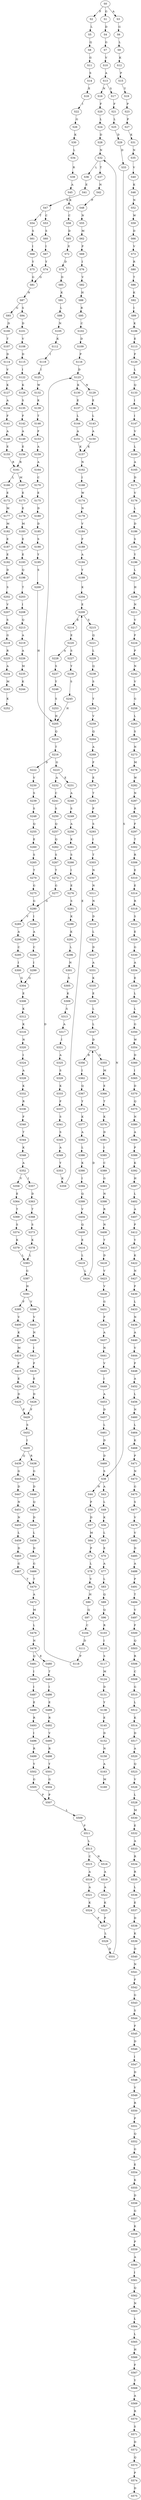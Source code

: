 strict digraph  {
	S0 -> S1 [ label = G ];
	S0 -> S2 [ label = F ];
	S0 -> S3 [ label = A ];
	S1 -> S4 [ label = D ];
	S2 -> S5 [ label = L ];
	S3 -> S6 [ label = G ];
	S4 -> S7 [ label = G ];
	S5 -> S8 [ label = Q ];
	S6 -> S9 [ label = L ];
	S7 -> S10 [ label = V ];
	S8 -> S11 [ label = G ];
	S9 -> S12 [ label = K ];
	S10 -> S13 [ label = A ];
	S11 -> S14 [ label = S ];
	S12 -> S15 [ label = P ];
	S13 -> S16 [ label = N ];
	S13 -> S17 [ label = S ];
	S14 -> S18 [ label = E ];
	S15 -> S19 [ label = Y ];
	S16 -> S20 [ label = F ];
	S17 -> S21 [ label = F ];
	S18 -> S22 [ label = I ];
	S19 -> S23 [ label = P ];
	S20 -> S24 [ label = L ];
	S21 -> S25 [ label = L ];
	S22 -> S26 [ label = G ];
	S23 -> S27 [ label = P ];
	S24 -> S28 [ label = D ];
	S25 -> S29 [ label = D ];
	S26 -> S30 [ label = K ];
	S27 -> S31 [ label = K ];
	S28 -> S32 [ label = N ];
	S29 -> S33 [ label = D ];
	S30 -> S34 [ label = L ];
	S31 -> S35 [ label = N ];
	S32 -> S36 [ label = L ];
	S32 -> S37 [ label = T ];
	S33 -> S38 [ label = S ];
	S34 -> S39 [ label = R ];
	S35 -> S40 [ label = V ];
	S36 -> S41 [ label = E ];
	S37 -> S42 [ label = N ];
	S38 -> S43 [ label = A ];
	S38 -> S44 [ label = N ];
	S39 -> S45 [ label = A ];
	S40 -> S46 [ label = K ];
	S41 -> S47 [ label = N ];
	S42 -> S48 [ label = P ];
	S43 -> S49 [ label = L ];
	S44 -> S50 [ label = P ];
	S45 -> S51 [ label = K ];
	S46 -> S52 [ label = N ];
	S47 -> S53 [ label = C ];
	S47 -> S54 [ label = T ];
	S48 -> S55 [ label = N ];
	S49 -> S56 [ label = K ];
	S50 -> S57 [ label = D ];
	S51 -> S58 [ label = C ];
	S52 -> S59 [ label = W ];
	S53 -> S60 [ label = S ];
	S54 -> S61 [ label = S ];
	S55 -> S62 [ label = M ];
	S56 -> S63 [ label = L ];
	S57 -> S64 [ label = M ];
	S58 -> S65 [ label = D ];
	S59 -> S66 [ label = D ];
	S60 -> S67 [ label = I ];
	S61 -> S68 [ label = I ];
	S62 -> S69 [ label = P ];
	S63 -> S70 [ label = E ];
	S64 -> S71 [ label = P ];
	S65 -> S72 [ label = E ];
	S66 -> S73 [ label = V ];
	S67 -> S74 [ label = Y ];
	S68 -> S75 [ label = Y ];
	S69 -> S76 [ label = I ];
	S70 -> S77 [ label = A ];
	S71 -> S78 [ label = L ];
	S72 -> S79 [ label = D ];
	S73 -> S80 [ label = R ];
	S74 -> S81 [ label = G ];
	S75 -> S81 [ label = G ];
	S76 -> S82 [ label = V ];
	S77 -> S83 [ label = L ];
	S78 -> S84 [ label = V ];
	S79 -> S85 [ label = D ];
	S80 -> S86 [ label = T ];
	S81 -> S87 [ label = N ];
	S82 -> S88 [ label = H ];
	S83 -> S89 [ label = Q ];
	S84 -> S90 [ label = H ];
	S85 -> S91 [ label = K ];
	S86 -> S92 [ label = K ];
	S87 -> S93 [ label = G ];
	S87 -> S94 [ label = S ];
	S88 -> S95 [ label = R ];
	S89 -> S96 [ label = Q ];
	S90 -> S97 [ label = Q ];
	S91 -> S98 [ label = L ];
	S92 -> S99 [ label = I ];
	S93 -> S100 [ label = D ];
	S94 -> S101 [ label = D ];
	S95 -> S102 [ label = C ];
	S96 -> S103 [ label = R ];
	S97 -> S104 [ label = C ];
	S98 -> S105 [ label = N ];
	S99 -> S106 [ label = K ];
	S100 -> S107 [ label = T ];
	S101 -> S108 [ label = V ];
	S102 -> S109 [ label = D ];
	S103 -> S110 [ label = I ];
	S104 -> S111 [ label = D ];
	S105 -> S112 [ label = K ];
	S106 -> S113 [ label = E ];
	S107 -> S114 [ label = D ];
	S108 -> S115 [ label = D ];
	S109 -> S116 [ label = P ];
	S110 -> S117 [ label = S ];
	S111 -> S118 [ label = P ];
	S112 -> S119 [ label = I ];
	S113 -> S120 [ label = F ];
	S114 -> S121 [ label = V ];
	S115 -> S122 [ label = I ];
	S116 -> S123 [ label = D ];
	S117 -> S124 [ label = M ];
	S118 -> S123 [ label = D ];
	S119 -> S125 [ label = I ];
	S120 -> S126 [ label = L ];
	S121 -> S127 [ label = K ];
	S122 -> S128 [ label = K ];
	S123 -> S129 [ label = N ];
	S123 -> S130 [ label = K ];
	S124 -> S131 [ label = D ];
	S125 -> S132 [ label = W ];
	S126 -> S133 [ label = Q ];
	S127 -> S134 [ label = A ];
	S128 -> S135 [ label = S ];
	S129 -> S136 [ label = E ];
	S130 -> S137 [ label = E ];
	S131 -> S138 [ label = Y ];
	S132 -> S139 [ label = K ];
	S133 -> S140 [ label = I ];
	S134 -> S141 [ label = F ];
	S135 -> S142 [ label = F ];
	S136 -> S143 [ label = L ];
	S137 -> S144 [ label = L ];
	S138 -> S145 [ label = E ];
	S139 -> S146 [ label = T ];
	S140 -> S147 [ label = I ];
	S141 -> S148 [ label = A ];
	S142 -> S149 [ label = A ];
	S143 -> S150 [ label = A ];
	S144 -> S151 [ label = A ];
	S145 -> S152 [ label = D ];
	S146 -> S153 [ label = F ];
	S147 -> S154 [ label = V ];
	S148 -> S155 [ label = E ];
	S149 -> S156 [ label = E ];
	S150 -> S157 [ label = K ];
	S151 -> S157 [ label = K ];
	S152 -> S158 [ label = N ];
	S153 -> S159 [ label = A ];
	S154 -> S160 [ label = L ];
	S155 -> S161 [ label = R ];
	S156 -> S161 [ label = R ];
	S157 -> S162 [ label = N ];
	S158 -> S163 [ label = A ];
	S159 -> S164 [ label = A ];
	S160 -> S165 [ label = A ];
	S161 -> S166 [ label = L ];
	S161 -> S167 [ label = M ];
	S162 -> S168 [ label = I ];
	S163 -> S169 [ label = M ];
	S164 -> S170 [ label = C ];
	S165 -> S171 [ label = D ];
	S166 -> S172 [ label = E ];
	S167 -> S173 [ label = E ];
	S168 -> S174 [ label = W ];
	S170 -> S175 [ label = E ];
	S171 -> S176 [ label = V ];
	S172 -> S177 [ label = M ];
	S173 -> S178 [ label = E ];
	S174 -> S179 [ label = N ];
	S175 -> S180 [ label = D ];
	S176 -> S181 [ label = L ];
	S177 -> S182 [ label = M ];
	S178 -> S183 [ label = M ];
	S179 -> S184 [ label = V ];
	S180 -> S185 [ label = D ];
	S181 -> S186 [ label = D ];
	S182 -> S187 [ label = E ];
	S183 -> S188 [ label = E ];
	S184 -> S189 [ label = F ];
	S185 -> S190 [ label = S ];
	S186 -> S191 [ label = S ];
	S187 -> S192 [ label = E ];
	S188 -> S193 [ label = E ];
	S189 -> S194 [ label = A ];
	S190 -> S195 [ label = Y ];
	S191 -> S196 [ label = Y ];
	S192 -> S197 [ label = D ];
	S193 -> S198 [ label = Q ];
	S194 -> S199 [ label = Y ];
	S195 -> S200 [ label = S ];
	S196 -> S201 [ label = L ];
	S197 -> S202 [ label = S ];
	S198 -> S203 [ label = T ];
	S199 -> S204 [ label = K ];
	S200 -> S205 [ label = H ];
	S201 -> S206 [ label = H ];
	S202 -> S207 [ label = V ];
	S203 -> S208 [ label = I ];
	S204 -> S209 [ label = E ];
	S205 -> S210 [ label = Q ];
	S206 -> S211 [ label = N ];
	S207 -> S212 [ label = S ];
	S208 -> S213 [ label = Q ];
	S209 -> S214 [ label = E ];
	S209 -> S215 [ label = S ];
	S210 -> S216 [ label = T ];
	S211 -> S217 [ label = V ];
	S212 -> S218 [ label = G ];
	S213 -> S219 [ label = A ];
	S214 -> S220 [ label = E ];
	S215 -> S221 [ label = Q ];
	S216 -> S222 [ label = D ];
	S216 -> S223 [ label = G ];
	S217 -> S224 [ label = F ];
	S218 -> S225 [ label = R ];
	S219 -> S226 [ label = A ];
	S220 -> S227 [ label = S ];
	S220 -> S228 [ label = A ];
	S221 -> S229 [ label = L ];
	S222 -> S230 [ label = V ];
	S223 -> S231 [ label = E ];
	S223 -> S232 [ label = A ];
	S224 -> S233 [ label = P ];
	S225 -> S234 [ label = A ];
	S226 -> S235 [ label = M ];
	S227 -> S236 [ label = Y ];
	S228 -> S237 [ label = S ];
	S229 -> S238 [ label = Q ];
	S230 -> S239 [ label = S ];
	S231 -> S240 [ label = A ];
	S232 -> S241 [ label = C ];
	S233 -> S242 [ label = N ];
	S234 -> S243 [ label = M ];
	S235 -> S244 [ label = K ];
	S236 -> S245 [ label = S ];
	S237 -> S246 [ label = Y ];
	S238 -> S247 [ label = S ];
	S239 -> S248 [ label = S ];
	S240 -> S249 [ label = S ];
	S241 -> S250 [ label = S ];
	S242 -> S251 [ label = V ];
	S243 -> S252 [ label = K ];
	S245 -> S205 [ label = H ];
	S246 -> S253 [ label = S ];
	S247 -> S254 [ label = Y ];
	S248 -> S255 [ label = Q ];
	S249 -> S256 [ label = A ];
	S250 -> S257 [ label = Q ];
	S251 -> S258 [ label = G ];
	S253 -> S205 [ label = H ];
	S254 -> S259 [ label = V ];
	S255 -> S260 [ label = E ];
	S256 -> S261 [ label = K ];
	S257 -> S262 [ label = Q ];
	S258 -> S263 [ label = L ];
	S259 -> S264 [ label = Q ];
	S260 -> S265 [ label = S ];
	S261 -> S266 [ label = S ];
	S262 -> S267 [ label = S ];
	S263 -> S268 [ label = S ];
	S264 -> S269 [ label = A ];
	S265 -> S270 [ label = T ];
	S266 -> S271 [ label = I ];
	S267 -> S272 [ label = T ];
	S268 -> S273 [ label = N ];
	S269 -> S274 [ label = F ];
	S270 -> S275 [ label = G ];
	S271 -> S276 [ label = E ];
	S272 -> S277 [ label = G ];
	S273 -> S278 [ label = M ];
	S274 -> S279 [ label = E ];
	S275 -> S280 [ label = G ];
	S276 -> S281 [ label = S ];
	S277 -> S280 [ label = G ];
	S278 -> S282 [ label = W ];
	S279 -> S283 [ label = T ];
	S280 -> S284 [ label = I ];
	S280 -> S285 [ label = V ];
	S281 -> S286 [ label = K ];
	S282 -> S287 [ label = N ];
	S283 -> S288 [ label = P ];
	S284 -> S289 [ label = A ];
	S285 -> S290 [ label = A ];
	S286 -> S291 [ label = K ];
	S287 -> S292 [ label = R ];
	S288 -> S293 [ label = S ];
	S289 -> S294 [ label = C ];
	S290 -> S295 [ label = C ];
	S291 -> S296 [ label = L ];
	S292 -> S297 [ label = F ];
	S293 -> S298 [ label = I ];
	S294 -> S299 [ label = I ];
	S295 -> S300 [ label = I ];
	S296 -> S301 [ label = N ];
	S297 -> S302 [ label = T ];
	S298 -> S303 [ label = T ];
	S299 -> S304 [ label = G ];
	S300 -> S304 [ label = G ];
	S301 -> S305 [ label = S ];
	S302 -> S306 [ label = R ];
	S303 -> S307 [ label = N ];
	S304 -> S308 [ label = E ];
	S305 -> S309 [ label = K ];
	S306 -> S310 [ label = E ];
	S307 -> S311 [ label = N ];
	S308 -> S312 [ label = K ];
	S309 -> S313 [ label = S ];
	S310 -> S314 [ label = E ];
	S311 -> S315 [ label = N ];
	S312 -> S316 [ label = K ];
	S313 -> S317 [ label = A ];
	S314 -> S318 [ label = R ];
	S315 -> S319 [ label = D ];
	S316 -> S320 [ label = N ];
	S317 -> S321 [ label = I ];
	S318 -> S322 [ label = S ];
	S319 -> S323 [ label = L ];
	S320 -> S324 [ label = I ];
	S321 -> S325 [ label = A ];
	S322 -> S326 [ label = E ];
	S323 -> S327 [ label = D ];
	S324 -> S328 [ label = A ];
	S325 -> S329 [ label = S ];
	S326 -> S330 [ label = G ];
	S327 -> S331 [ label = A ];
	S328 -> S332 [ label = K ];
	S329 -> S333 [ label = K ];
	S330 -> S334 [ label = A ];
	S331 -> S335 [ label = K ];
	S332 -> S336 [ label = R ];
	S333 -> S337 [ label = F ];
	S334 -> S338 [ label = E ];
	S335 -> S339 [ label = E ];
	S336 -> S340 [ label = F ];
	S337 -> S341 [ label = S ];
	S338 -> S342 [ label = L ];
	S339 -> S343 [ label = L ];
	S340 -> S344 [ label = T ];
	S341 -> S345 [ label = S ];
	S342 -> S346 [ label = L ];
	S343 -> S347 [ label = L ];
	S344 -> S348 [ label = K ];
	S345 -> S349 [ label = A ];
	S346 -> S350 [ label = G ];
	S347 -> S351 [ label = D ];
	S348 -> S352 [ label = A ];
	S349 -> S353 [ label = Y ];
	S350 -> S354 [ label = W ];
	S351 -> S355 [ label = G ];
	S351 -> S356 [ label = R ];
	S352 -> S357 [ label = I ];
	S352 -> S358 [ label = V ];
	S353 -> S359 [ label = K ];
	S354 -> S360 [ label = D ];
	S355 -> S361 [ label = M ];
	S356 -> S362 [ label = I ];
	S357 -> S363 [ label = D ];
	S358 -> S364 [ label = E ];
	S359 -> S209 [ label = E ];
	S360 -> S365 [ label = I ];
	S361 -> S366 [ label = E ];
	S362 -> S367 [ label = Q ];
	S363 -> S368 [ label = T ];
	S364 -> S369 [ label = T ];
	S365 -> S370 [ label = D ];
	S366 -> S371 [ label = T ];
	S367 -> S372 [ label = Y ];
	S368 -> S373 [ label = S ];
	S369 -> S374 [ label = S ];
	S370 -> S375 [ label = Q ];
	S371 -> S376 [ label = K ];
	S372 -> S377 [ label = K ];
	S373 -> S378 [ label = K ];
	S374 -> S379 [ label = K ];
	S375 -> S380 [ label = N ];
	S376 -> S381 [ label = D ];
	S377 -> S382 [ label = A ];
	S378 -> S383 [ label = L ];
	S379 -> S383 [ label = L ];
	S380 -> S384 [ label = A ];
	S381 -> S385 [ label = I ];
	S382 -> S386 [ label = L ];
	S383 -> S387 [ label = G ];
	S384 -> S388 [ label = P ];
	S385 -> S389 [ label = C ];
	S386 -> S390 [ label = K ];
	S387 -> S391 [ label = H ];
	S388 -> S392 [ label = K ];
	S389 -> S393 [ label = G ];
	S390 -> S394 [ label = I ];
	S391 -> S395 [ label = F ];
	S391 -> S396 [ label = V ];
	S392 -> S397 [ label = H ];
	S393 -> S398 [ label = N ];
	S394 -> S399 [ label = Q ];
	S395 -> S400 [ label = V ];
	S396 -> S401 [ label = V ];
	S397 -> S402 [ label = L ];
	S398 -> S403 [ label = R ];
	S399 -> S404 [ label = V ];
	S400 -> S405 [ label = K ];
	S401 -> S406 [ label = N ];
	S402 -> S407 [ label = A ];
	S403 -> S408 [ label = N ];
	S404 -> S409 [ label = Q ];
	S405 -> S410 [ label = M ];
	S406 -> S411 [ label = I ];
	S407 -> S412 [ label = P ];
	S408 -> S413 [ label = T ];
	S409 -> S414 [ label = E ];
	S410 -> S415 [ label = F ];
	S411 -> S416 [ label = F ];
	S412 -> S417 [ label = Y ];
	S413 -> S418 [ label = D ];
	S414 -> S419 [ label = L ];
	S415 -> S420 [ label = E ];
	S416 -> S421 [ label = E ];
	S417 -> S422 [ label = K ];
	S418 -> S423 [ label = V ];
	S419 -> S424 [ label = L ];
	S420 -> S425 [ label = D ];
	S421 -> S426 [ label = D ];
	S422 -> S427 [ label = N ];
	S423 -> S428 [ label = V ];
	S424 -> S351 [ label = D ];
	S425 -> S429 [ label = F ];
	S426 -> S429 [ label = F ];
	S427 -> S430 [ label = F ];
	S428 -> S431 [ label = G ];
	S429 -> S432 [ label = S ];
	S430 -> S433 [ label = L ];
	S431 -> S434 [ label = F ];
	S432 -> S435 [ label = I ];
	S433 -> S436 [ label = N ];
	S434 -> S437 [ label = A ];
	S435 -> S438 [ label = R ];
	S435 -> S439 [ label = Q ];
	S436 -> S440 [ label = A ];
	S437 -> S441 [ label = N ];
	S438 -> S442 [ label = G ];
	S439 -> S443 [ label = G ];
	S440 -> S444 [ label = V ];
	S441 -> S445 [ label = V ];
	S442 -> S446 [ label = D ];
	S443 -> S447 [ label = D ];
	S444 -> S448 [ label = F ];
	S445 -> S449 [ label = I ];
	S446 -> S450 [ label = Q ];
	S447 -> S451 [ label = N ];
	S448 -> S452 [ label = A ];
	S449 -> S453 [ label = A ];
	S450 -> S454 [ label = D ];
	S451 -> S455 [ label = N ];
	S452 -> S456 [ label = L ];
	S453 -> S457 [ label = D ];
	S454 -> S458 [ label = L ];
	S455 -> S459 [ label = L ];
	S456 -> S460 [ label = N ];
	S457 -> S461 [ label = L ];
	S458 -> S462 [ label = D ];
	S459 -> S463 [ label = D ];
	S460 -> S464 [ label = L ];
	S461 -> S465 [ label = D ];
	S462 -> S466 [ label = G ];
	S463 -> S467 [ label = G ];
	S464 -> S468 [ label = K ];
	S465 -> S469 [ label = D ];
	S466 -> S470 [ label = T ];
	S467 -> S470 [ label = T ];
	S468 -> S471 [ label = P ];
	S469 -> S38 [ label = S ];
	S470 -> S472 [ label = A ];
	S471 -> S473 [ label = N ];
	S472 -> S474 [ label = M ];
	S473 -> S475 [ label = G ];
	S474 -> S476 [ label = L ];
	S475 -> S477 [ label = S ];
	S476 -> S478 [ label = N ];
	S477 -> S479 [ label = V ];
	S478 -> S480 [ label = E ];
	S478 -> S481 [ label = Q ];
	S479 -> S482 [ label = V ];
	S480 -> S483 [ label = T ];
	S481 -> S484 [ label = I ];
	S482 -> S485 [ label = D ];
	S483 -> S486 [ label = I ];
	S484 -> S487 [ label = I ];
	S485 -> S488 [ label = A ];
	S486 -> S489 [ label = E ];
	S487 -> S490 [ label = E ];
	S488 -> S491 [ label = P ];
	S489 -> S492 [ label = R ];
	S490 -> S493 [ label = R ];
	S491 -> S494 [ label = T ];
	S492 -> S495 [ label = V ];
	S493 -> S496 [ label = I ];
	S494 -> S497 [ label = V ];
	S495 -> S498 [ label = R ];
	S496 -> S499 [ label = R ];
	S497 -> S500 [ label = F ];
	S498 -> S501 [ label = Y ];
	S499 -> S502 [ label = Y ];
	S500 -> S503 [ label = Q ];
	S501 -> S504 [ label = G ];
	S502 -> S505 [ label = G ];
	S503 -> S506 [ label = R ];
	S504 -> S507 [ label = P ];
	S505 -> S507 [ label = P ];
	S506 -> S508 [ label = C ];
	S507 -> S509 [ label = L ];
	S508 -> S510 [ label = G ];
	S509 -> S511 [ label = P ];
	S510 -> S512 [ label = L ];
	S511 -> S513 [ label = L ];
	S512 -> S514 [ label = K ];
	S513 -> S515 [ label = C ];
	S513 -> S516 [ label = N ];
	S514 -> S517 [ label = D ];
	S515 -> S518 [ label = A ];
	S516 -> S519 [ label = A ];
	S517 -> S520 [ label = A ];
	S518 -> S521 [ label = A ];
	S519 -> S522 [ label = A ];
	S520 -> S523 [ label = Q ];
	S521 -> S524 [ label = K ];
	S522 -> S525 [ label = K ];
	S523 -> S526 [ label = V ];
	S524 -> S527 [ label = F ];
	S525 -> S527 [ label = F ];
	S526 -> S528 [ label = L ];
	S527 -> S529 [ label = L ];
	S528 -> S530 [ label = M ];
	S529 -> S531 [ label = D ];
	S530 -> S532 [ label = E ];
	S531 -> S32 [ label = N ];
	S532 -> S533 [ label = A ];
	S533 -> S534 [ label = R ];
	S534 -> S535 [ label = R ];
	S535 -> S536 [ label = L ];
	S536 -> S537 [ label = E ];
	S537 -> S538 [ label = D ];
	S538 -> S539 [ label = K ];
	S539 -> S540 [ label = D ];
	S540 -> S541 [ label = N ];
	S541 -> S542 [ label = F ];
	S542 -> S543 [ label = G ];
	S543 -> S544 [ label = S ];
	S544 -> S545 [ label = F ];
	S545 -> S546 [ label = D ];
	S546 -> S547 [ label = I ];
	S547 -> S548 [ label = D ];
	S548 -> S549 [ label = V ];
	S549 -> S550 [ label = R ];
	S550 -> S551 [ label = P ];
	S551 -> S552 [ label = Q ];
	S552 -> S553 [ label = G ];
	S553 -> S554 [ label = E ];
	S554 -> S555 [ label = K ];
	S555 -> S556 [ label = D ];
	S556 -> S557 [ label = G ];
	S557 -> S558 [ label = K ];
	S558 -> S559 [ label = P ];
	S559 -> S560 [ label = A ];
	S560 -> S561 [ label = I ];
	S561 -> S562 [ label = Q ];
	S562 -> S563 [ label = N ];
	S563 -> S564 [ label = L ];
	S564 -> S565 [ label = L ];
	S565 -> S566 [ label = H ];
	S566 -> S567 [ label = F ];
	S567 -> S568 [ label = Y ];
	S568 -> S569 [ label = A ];
	S569 -> S570 [ label = R ];
	S570 -> S571 [ label = S ];
	S571 -> S572 [ label = D ];
	S572 -> S573 [ label = Q ];
	S573 -> S574 [ label = P ];
	S574 -> S575 [ label = D ];
}
